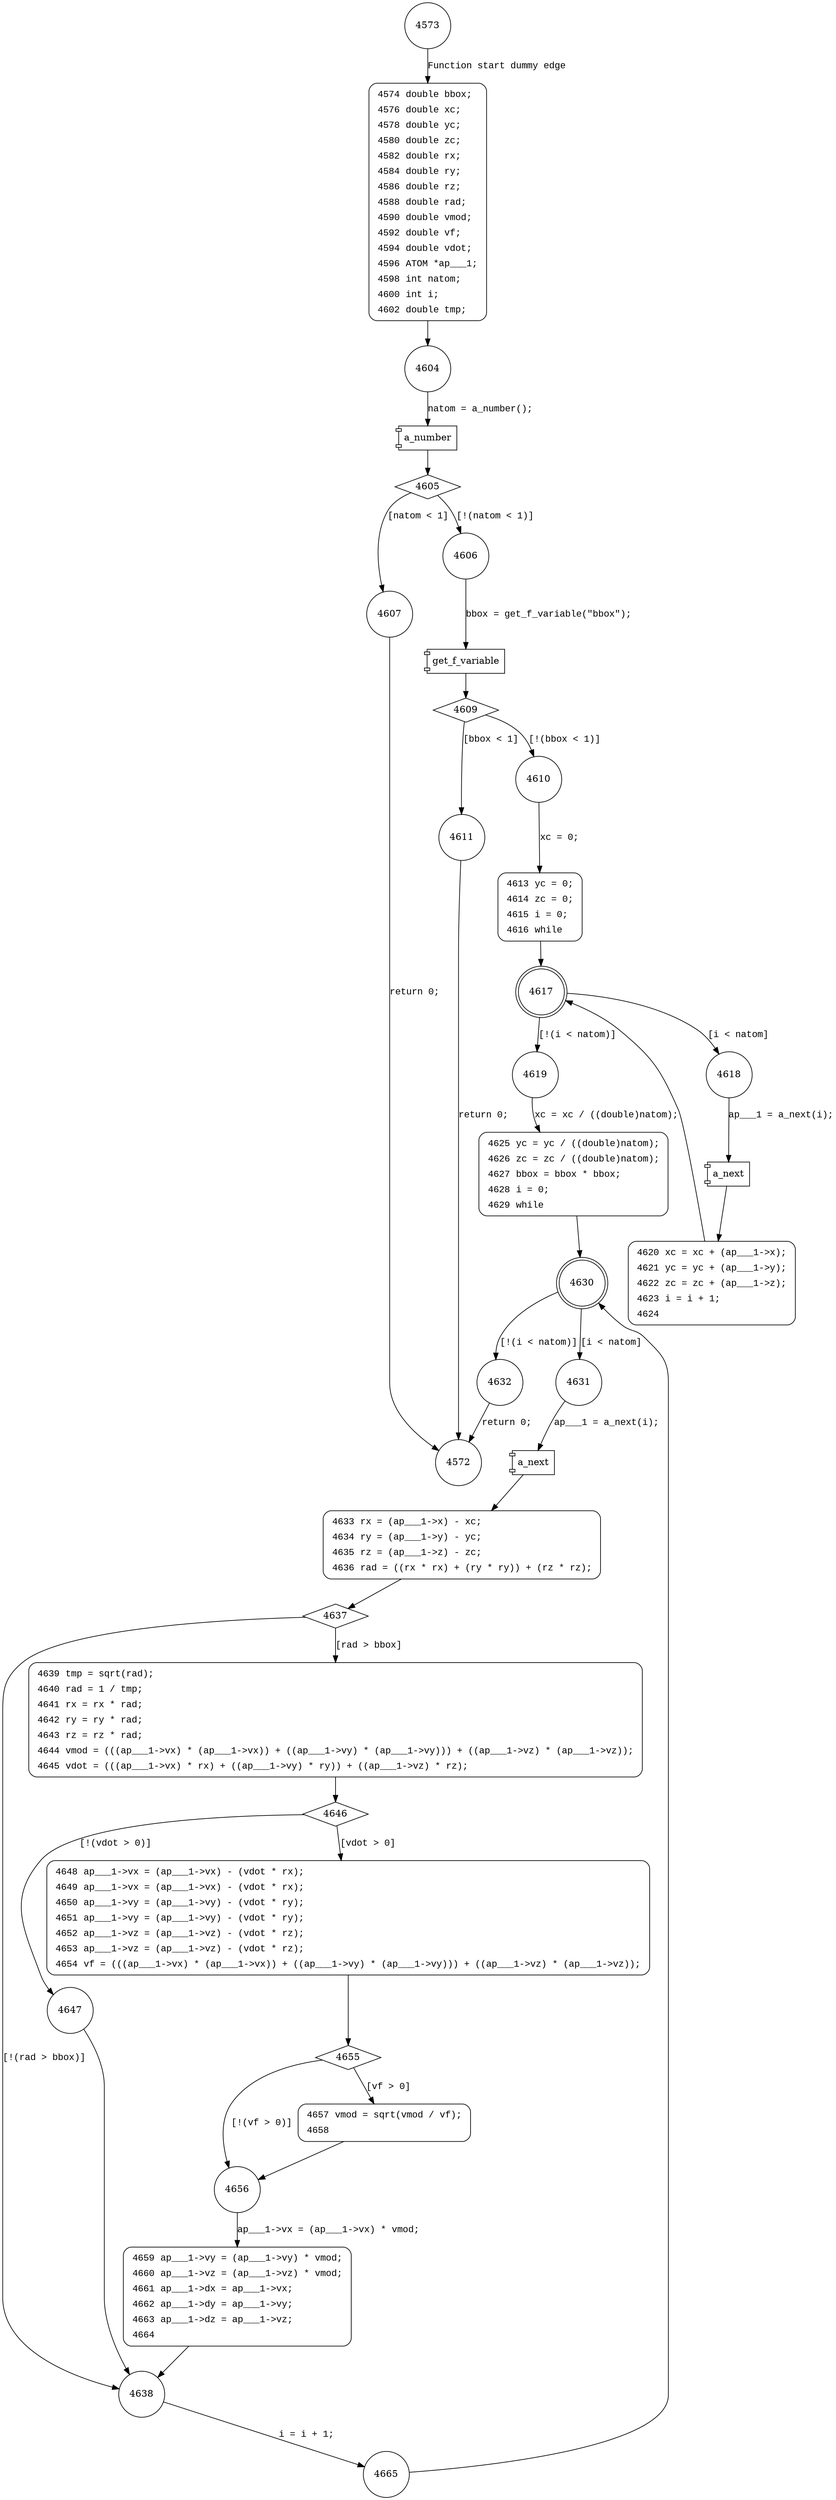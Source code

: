 digraph f_box {
4573 [shape="circle"]
4574 [shape="circle"]
4604 [shape="circle"]
4605 [shape="diamond"]
4606 [shape="circle"]
4607 [shape="circle"]
4609 [shape="diamond"]
4610 [shape="circle"]
4611 [shape="circle"]
4613 [shape="circle"]
4617 [shape="doublecircle"]
4619 [shape="circle"]
4618 [shape="circle"]
4620 [shape="circle"]
4625 [shape="circle"]
4630 [shape="doublecircle"]
4632 [shape="circle"]
4631 [shape="circle"]
4633 [shape="circle"]
4637 [shape="diamond"]
4638 [shape="circle"]
4639 [shape="circle"]
4646 [shape="diamond"]
4647 [shape="circle"]
4648 [shape="circle"]
4655 [shape="diamond"]
4656 [shape="circle"]
4657 [shape="circle"]
4659 [shape="circle"]
4665 [shape="circle"]
4572 [shape="circle"]
4574 [style="filled,bold" penwidth="1" fillcolor="white" fontname="Courier New" shape="Mrecord" label=<<table border="0" cellborder="0" cellpadding="3" bgcolor="white"><tr><td align="right">4574</td><td align="left">double bbox;</td></tr><tr><td align="right">4576</td><td align="left">double xc;</td></tr><tr><td align="right">4578</td><td align="left">double yc;</td></tr><tr><td align="right">4580</td><td align="left">double zc;</td></tr><tr><td align="right">4582</td><td align="left">double rx;</td></tr><tr><td align="right">4584</td><td align="left">double ry;</td></tr><tr><td align="right">4586</td><td align="left">double rz;</td></tr><tr><td align="right">4588</td><td align="left">double rad;</td></tr><tr><td align="right">4590</td><td align="left">double vmod;</td></tr><tr><td align="right">4592</td><td align="left">double vf;</td></tr><tr><td align="right">4594</td><td align="left">double vdot;</td></tr><tr><td align="right">4596</td><td align="left">ATOM *ap___1;</td></tr><tr><td align="right">4598</td><td align="left">int natom;</td></tr><tr><td align="right">4600</td><td align="left">int i;</td></tr><tr><td align="right">4602</td><td align="left">double tmp;</td></tr></table>>]
4574 -> 4604[label=""]
4613 [style="filled,bold" penwidth="1" fillcolor="white" fontname="Courier New" shape="Mrecord" label=<<table border="0" cellborder="0" cellpadding="3" bgcolor="white"><tr><td align="right">4613</td><td align="left">yc = 0;</td></tr><tr><td align="right">4614</td><td align="left">zc = 0;</td></tr><tr><td align="right">4615</td><td align="left">i = 0;</td></tr><tr><td align="right">4616</td><td align="left">while</td></tr></table>>]
4613 -> 4617[label=""]
4620 [style="filled,bold" penwidth="1" fillcolor="white" fontname="Courier New" shape="Mrecord" label=<<table border="0" cellborder="0" cellpadding="3" bgcolor="white"><tr><td align="right">4620</td><td align="left">xc = xc + (ap___1-&gt;x);</td></tr><tr><td align="right">4621</td><td align="left">yc = yc + (ap___1-&gt;y);</td></tr><tr><td align="right">4622</td><td align="left">zc = zc + (ap___1-&gt;z);</td></tr><tr><td align="right">4623</td><td align="left">i = i + 1;</td></tr><tr><td align="right">4624</td><td align="left"></td></tr></table>>]
4620 -> 4617[label=""]
4625 [style="filled,bold" penwidth="1" fillcolor="white" fontname="Courier New" shape="Mrecord" label=<<table border="0" cellborder="0" cellpadding="3" bgcolor="white"><tr><td align="right">4625</td><td align="left">yc = yc / ((double)natom);</td></tr><tr><td align="right">4626</td><td align="left">zc = zc / ((double)natom);</td></tr><tr><td align="right">4627</td><td align="left">bbox = bbox * bbox;</td></tr><tr><td align="right">4628</td><td align="left">i = 0;</td></tr><tr><td align="right">4629</td><td align="left">while</td></tr></table>>]
4625 -> 4630[label=""]
4633 [style="filled,bold" penwidth="1" fillcolor="white" fontname="Courier New" shape="Mrecord" label=<<table border="0" cellborder="0" cellpadding="3" bgcolor="white"><tr><td align="right">4633</td><td align="left">rx = (ap___1-&gt;x) - xc;</td></tr><tr><td align="right">4634</td><td align="left">ry = (ap___1-&gt;y) - yc;</td></tr><tr><td align="right">4635</td><td align="left">rz = (ap___1-&gt;z) - zc;</td></tr><tr><td align="right">4636</td><td align="left">rad = ((rx * rx) + (ry * ry)) + (rz * rz);</td></tr></table>>]
4633 -> 4637[label=""]
4639 [style="filled,bold" penwidth="1" fillcolor="white" fontname="Courier New" shape="Mrecord" label=<<table border="0" cellborder="0" cellpadding="3" bgcolor="white"><tr><td align="right">4639</td><td align="left">tmp = sqrt(rad);</td></tr><tr><td align="right">4640</td><td align="left">rad = 1 / tmp;</td></tr><tr><td align="right">4641</td><td align="left">rx = rx * rad;</td></tr><tr><td align="right">4642</td><td align="left">ry = ry * rad;</td></tr><tr><td align="right">4643</td><td align="left">rz = rz * rad;</td></tr><tr><td align="right">4644</td><td align="left">vmod = (((ap___1-&gt;vx) * (ap___1-&gt;vx)) + ((ap___1-&gt;vy) * (ap___1-&gt;vy))) + ((ap___1-&gt;vz) * (ap___1-&gt;vz));</td></tr><tr><td align="right">4645</td><td align="left">vdot = (((ap___1-&gt;vx) * rx) + ((ap___1-&gt;vy) * ry)) + ((ap___1-&gt;vz) * rz);</td></tr></table>>]
4639 -> 4646[label=""]
4648 [style="filled,bold" penwidth="1" fillcolor="white" fontname="Courier New" shape="Mrecord" label=<<table border="0" cellborder="0" cellpadding="3" bgcolor="white"><tr><td align="right">4648</td><td align="left">ap___1-&gt;vx = (ap___1-&gt;vx) - (vdot * rx);</td></tr><tr><td align="right">4649</td><td align="left">ap___1-&gt;vx = (ap___1-&gt;vx) - (vdot * rx);</td></tr><tr><td align="right">4650</td><td align="left">ap___1-&gt;vy = (ap___1-&gt;vy) - (vdot * ry);</td></tr><tr><td align="right">4651</td><td align="left">ap___1-&gt;vy = (ap___1-&gt;vy) - (vdot * ry);</td></tr><tr><td align="right">4652</td><td align="left">ap___1-&gt;vz = (ap___1-&gt;vz) - (vdot * rz);</td></tr><tr><td align="right">4653</td><td align="left">ap___1-&gt;vz = (ap___1-&gt;vz) - (vdot * rz);</td></tr><tr><td align="right">4654</td><td align="left">vf = (((ap___1-&gt;vx) * (ap___1-&gt;vx)) + ((ap___1-&gt;vy) * (ap___1-&gt;vy))) + ((ap___1-&gt;vz) * (ap___1-&gt;vz));</td></tr></table>>]
4648 -> 4655[label=""]
4657 [style="filled,bold" penwidth="1" fillcolor="white" fontname="Courier New" shape="Mrecord" label=<<table border="0" cellborder="0" cellpadding="3" bgcolor="white"><tr><td align="right">4657</td><td align="left">vmod = sqrt(vmod / vf);</td></tr><tr><td align="right">4658</td><td align="left"></td></tr></table>>]
4657 -> 4656[label=""]
4659 [style="filled,bold" penwidth="1" fillcolor="white" fontname="Courier New" shape="Mrecord" label=<<table border="0" cellborder="0" cellpadding="3" bgcolor="white"><tr><td align="right">4659</td><td align="left">ap___1-&gt;vy = (ap___1-&gt;vy) * vmod;</td></tr><tr><td align="right">4660</td><td align="left">ap___1-&gt;vz = (ap___1-&gt;vz) * vmod;</td></tr><tr><td align="right">4661</td><td align="left">ap___1-&gt;dx = ap___1-&gt;vx;</td></tr><tr><td align="right">4662</td><td align="left">ap___1-&gt;dy = ap___1-&gt;vy;</td></tr><tr><td align="right">4663</td><td align="left">ap___1-&gt;dz = ap___1-&gt;vz;</td></tr><tr><td align="right">4664</td><td align="left"></td></tr></table>>]
4659 -> 4638[label=""]
4573 -> 4574 [label="Function start dummy edge" fontname="Courier New"]
100589 [shape="component" label="a_number"]
4604 -> 100589 [label="natom = a_number();" fontname="Courier New"]
100589 -> 4605 [label="" fontname="Courier New"]
4605 -> 4606 [label="[!(natom < 1)]" fontname="Courier New"]
4605 -> 4607 [label="[natom < 1]" fontname="Courier New"]
100590 [shape="component" label="get_f_variable"]
4606 -> 100590 [label="bbox = get_f_variable(\"bbox\");" fontname="Courier New"]
100590 -> 4609 [label="" fontname="Courier New"]
4609 -> 4610 [label="[!(bbox < 1)]" fontname="Courier New"]
4609 -> 4611 [label="[bbox < 1]" fontname="Courier New"]
4610 -> 4613 [label="xc = 0;" fontname="Courier New"]
4617 -> 4619 [label="[!(i < natom)]" fontname="Courier New"]
4617 -> 4618 [label="[i < natom]" fontname="Courier New"]
100591 [shape="component" label="a_next"]
4618 -> 100591 [label="ap___1 = a_next(i);" fontname="Courier New"]
100591 -> 4620 [label="" fontname="Courier New"]
4619 -> 4625 [label="xc = xc / ((double)natom);" fontname="Courier New"]
4630 -> 4632 [label="[!(i < natom)]" fontname="Courier New"]
4630 -> 4631 [label="[i < natom]" fontname="Courier New"]
100592 [shape="component" label="a_next"]
4631 -> 100592 [label="ap___1 = a_next(i);" fontname="Courier New"]
100592 -> 4633 [label="" fontname="Courier New"]
4637 -> 4638 [label="[!(rad > bbox)]" fontname="Courier New"]
4637 -> 4639 [label="[rad > bbox]" fontname="Courier New"]
4646 -> 4647 [label="[!(vdot > 0)]" fontname="Courier New"]
4646 -> 4648 [label="[vdot > 0]" fontname="Courier New"]
4655 -> 4656 [label="[!(vf > 0)]" fontname="Courier New"]
4655 -> 4657 [label="[vf > 0]" fontname="Courier New"]
4656 -> 4659 [label="ap___1->vx = (ap___1->vx) * vmod;" fontname="Courier New"]
4638 -> 4665 [label="i = i + 1;" fontname="Courier New"]
4647 -> 4638 [label="" fontname="Courier New"]
4607 -> 4572 [label="return 0;" fontname="Courier New"]
4611 -> 4572 [label="return 0;" fontname="Courier New"]
4665 -> 4630 [label="" fontname="Courier New"]
4632 -> 4572 [label="return 0;" fontname="Courier New"]
}
